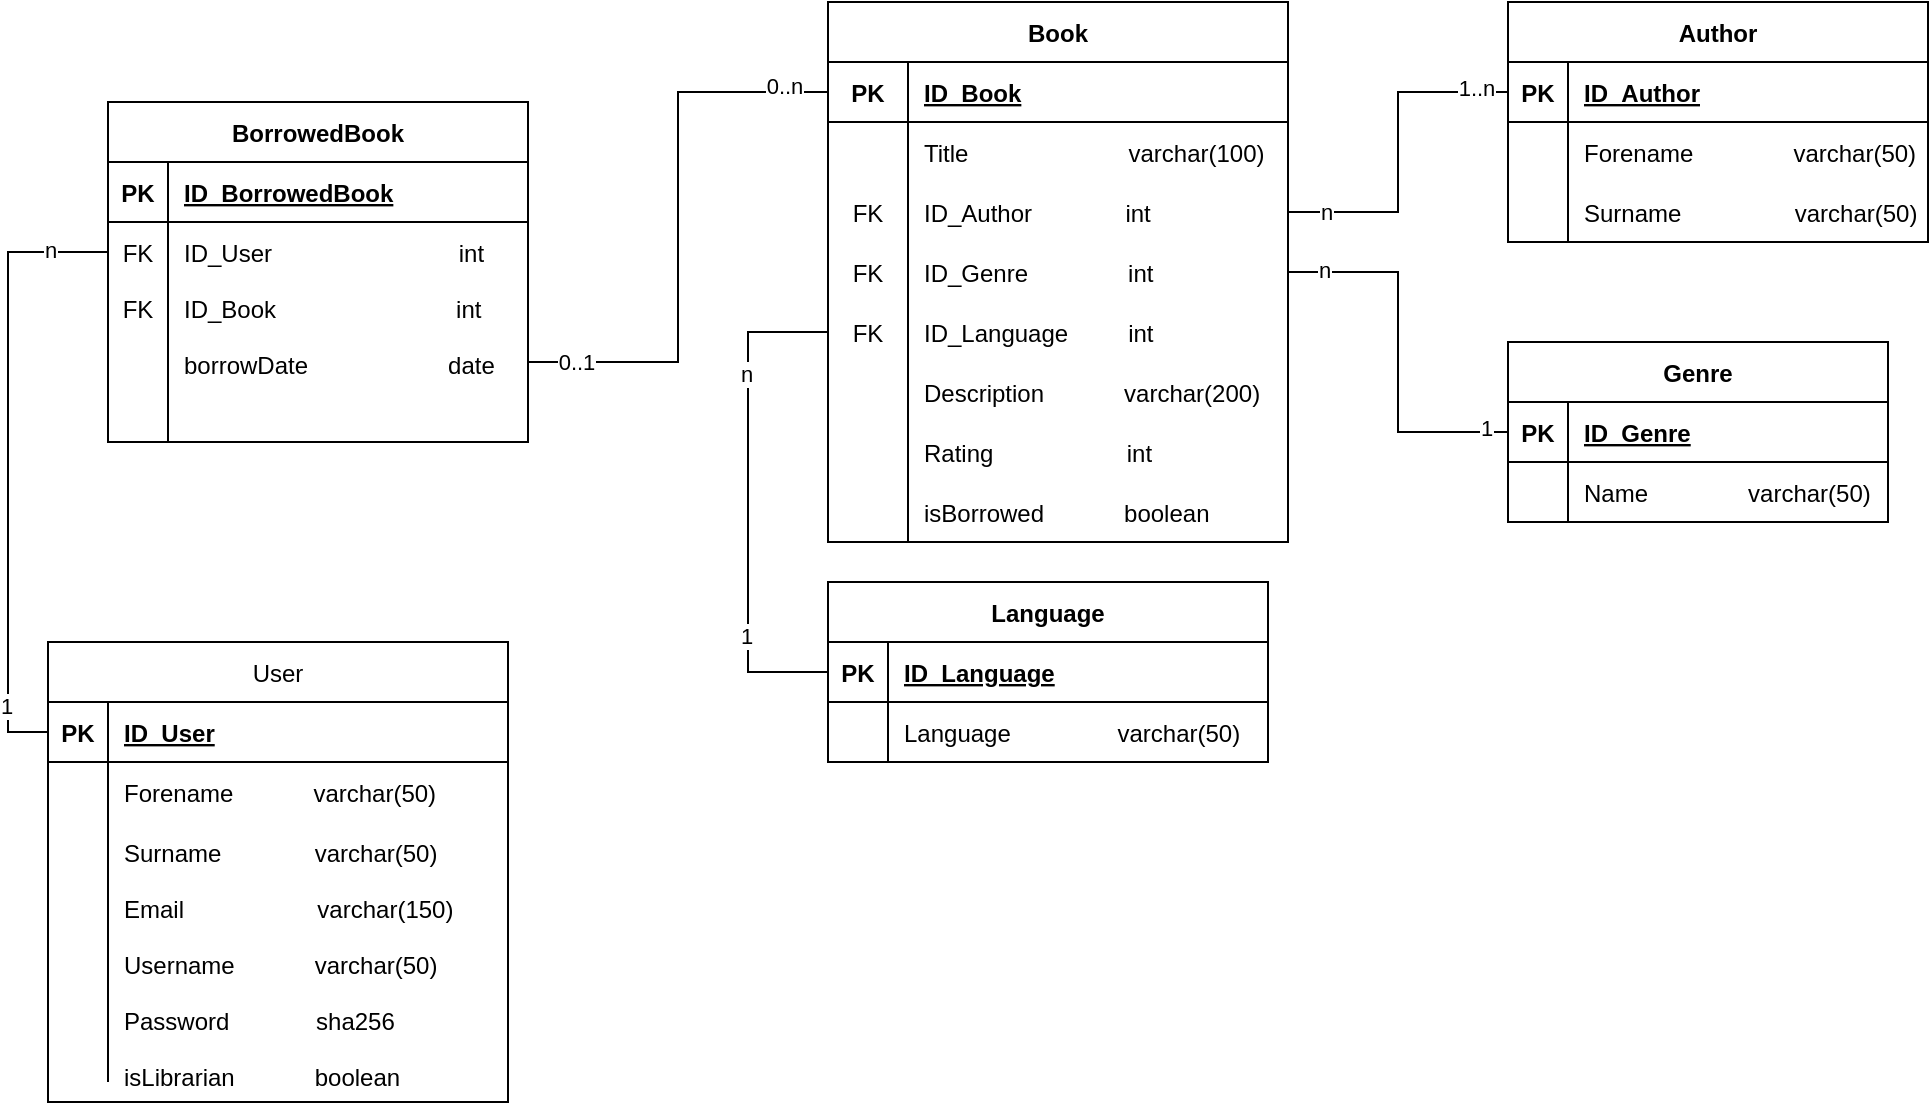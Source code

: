 <mxfile version="17.4.0" type="device"><diagram id="aUq95cXBP5anRJN-ZXQ5" name="Page-1"><mxGraphModel dx="1863" dy="531" grid="1" gridSize="10" guides="1" tooltips="1" connect="1" arrows="1" fold="1" page="1" pageScale="1" pageWidth="827" pageHeight="1169" math="0" shadow="0"><root><mxCell id="0"/><mxCell id="1" parent="0"/><mxCell id="h27CFeMLfHj1WjHiL2s0-11" value="Book" style="shape=table;startSize=30;container=1;collapsible=1;childLayout=tableLayout;fixedRows=1;rowLines=0;fontStyle=1;align=center;resizeLast=1;" parent="1" vertex="1"><mxGeometry x="260" y="150" width="230" height="270" as="geometry"/></mxCell><mxCell id="h27CFeMLfHj1WjHiL2s0-12" value="" style="shape=tableRow;horizontal=0;startSize=0;swimlaneHead=0;swimlaneBody=0;fillColor=none;collapsible=0;dropTarget=0;points=[[0,0.5],[1,0.5]];portConstraint=eastwest;top=0;left=0;right=0;bottom=1;" parent="h27CFeMLfHj1WjHiL2s0-11" vertex="1"><mxGeometry y="30" width="230" height="30" as="geometry"/></mxCell><mxCell id="h27CFeMLfHj1WjHiL2s0-13" value="PK" style="shape=partialRectangle;connectable=0;fillColor=none;top=0;left=0;bottom=0;right=0;fontStyle=1;overflow=hidden;" parent="h27CFeMLfHj1WjHiL2s0-12" vertex="1"><mxGeometry width="40" height="30" as="geometry"><mxRectangle width="40" height="30" as="alternateBounds"/></mxGeometry></mxCell><mxCell id="h27CFeMLfHj1WjHiL2s0-14" value="ID_Book" style="shape=partialRectangle;connectable=0;fillColor=none;top=0;left=0;bottom=0;right=0;align=left;spacingLeft=6;fontStyle=5;overflow=hidden;" parent="h27CFeMLfHj1WjHiL2s0-12" vertex="1"><mxGeometry x="40" width="190" height="30" as="geometry"><mxRectangle width="190" height="30" as="alternateBounds"/></mxGeometry></mxCell><mxCell id="h27CFeMLfHj1WjHiL2s0-15" value="" style="shape=tableRow;horizontal=0;startSize=0;swimlaneHead=0;swimlaneBody=0;fillColor=none;collapsible=0;dropTarget=0;points=[[0,0.5],[1,0.5]];portConstraint=eastwest;top=0;left=0;right=0;bottom=0;" parent="h27CFeMLfHj1WjHiL2s0-11" vertex="1"><mxGeometry y="60" width="230" height="30" as="geometry"/></mxCell><mxCell id="h27CFeMLfHj1WjHiL2s0-16" value="" style="shape=partialRectangle;connectable=0;fillColor=none;top=0;left=0;bottom=0;right=0;editable=1;overflow=hidden;" parent="h27CFeMLfHj1WjHiL2s0-15" vertex="1"><mxGeometry width="40" height="30" as="geometry"><mxRectangle width="40" height="30" as="alternateBounds"/></mxGeometry></mxCell><mxCell id="h27CFeMLfHj1WjHiL2s0-17" value="Title                        varchar(100)" style="shape=partialRectangle;connectable=0;fillColor=none;top=0;left=0;bottom=0;right=0;align=left;spacingLeft=6;overflow=hidden;" parent="h27CFeMLfHj1WjHiL2s0-15" vertex="1"><mxGeometry x="40" width="190" height="30" as="geometry"><mxRectangle width="190" height="30" as="alternateBounds"/></mxGeometry></mxCell><mxCell id="h27CFeMLfHj1WjHiL2s0-18" value="" style="shape=tableRow;horizontal=0;startSize=0;swimlaneHead=0;swimlaneBody=0;fillColor=none;collapsible=0;dropTarget=0;points=[[0,0.5],[1,0.5]];portConstraint=eastwest;top=0;left=0;right=0;bottom=0;" parent="h27CFeMLfHj1WjHiL2s0-11" vertex="1"><mxGeometry y="90" width="230" height="30" as="geometry"/></mxCell><mxCell id="h27CFeMLfHj1WjHiL2s0-19" value="FK" style="shape=partialRectangle;connectable=0;fillColor=none;top=0;left=0;bottom=0;right=0;editable=1;overflow=hidden;" parent="h27CFeMLfHj1WjHiL2s0-18" vertex="1"><mxGeometry width="40" height="30" as="geometry"><mxRectangle width="40" height="30" as="alternateBounds"/></mxGeometry></mxCell><mxCell id="h27CFeMLfHj1WjHiL2s0-20" value="ID_Author              int     " style="shape=partialRectangle;connectable=0;fillColor=none;top=0;left=0;bottom=0;right=0;align=left;spacingLeft=6;overflow=hidden;" parent="h27CFeMLfHj1WjHiL2s0-18" vertex="1"><mxGeometry x="40" width="190" height="30" as="geometry"><mxRectangle width="190" height="30" as="alternateBounds"/></mxGeometry></mxCell><mxCell id="h27CFeMLfHj1WjHiL2s0-21" value="" style="shape=tableRow;horizontal=0;startSize=0;swimlaneHead=0;swimlaneBody=0;fillColor=none;collapsible=0;dropTarget=0;points=[[0,0.5],[1,0.5]];portConstraint=eastwest;top=0;left=0;right=0;bottom=0;" parent="h27CFeMLfHj1WjHiL2s0-11" vertex="1"><mxGeometry y="120" width="230" height="30" as="geometry"/></mxCell><mxCell id="h27CFeMLfHj1WjHiL2s0-22" value="FK" style="shape=partialRectangle;connectable=0;fillColor=none;top=0;left=0;bottom=0;right=0;editable=1;overflow=hidden;" parent="h27CFeMLfHj1WjHiL2s0-21" vertex="1"><mxGeometry width="40" height="30" as="geometry"><mxRectangle width="40" height="30" as="alternateBounds"/></mxGeometry></mxCell><mxCell id="h27CFeMLfHj1WjHiL2s0-23" value="ID_Genre               int  " style="shape=partialRectangle;connectable=0;fillColor=none;top=0;left=0;bottom=0;right=0;align=left;spacingLeft=6;overflow=hidden;" parent="h27CFeMLfHj1WjHiL2s0-21" vertex="1"><mxGeometry x="40" width="190" height="30" as="geometry"><mxRectangle width="190" height="30" as="alternateBounds"/></mxGeometry></mxCell><mxCell id="h27CFeMLfHj1WjHiL2s0-24" value="Genre" style="shape=table;startSize=30;container=1;collapsible=1;childLayout=tableLayout;fixedRows=1;rowLines=0;fontStyle=1;align=center;resizeLast=1;" parent="1" vertex="1"><mxGeometry x="600" y="320" width="190" height="90" as="geometry"/></mxCell><mxCell id="h27CFeMLfHj1WjHiL2s0-25" value="" style="shape=tableRow;horizontal=0;startSize=0;swimlaneHead=0;swimlaneBody=0;fillColor=none;collapsible=0;dropTarget=0;points=[[0,0.5],[1,0.5]];portConstraint=eastwest;top=0;left=0;right=0;bottom=1;" parent="h27CFeMLfHj1WjHiL2s0-24" vertex="1"><mxGeometry y="30" width="190" height="30" as="geometry"/></mxCell><mxCell id="h27CFeMLfHj1WjHiL2s0-26" value="PK" style="shape=partialRectangle;connectable=0;fillColor=none;top=0;left=0;bottom=0;right=0;fontStyle=1;overflow=hidden;" parent="h27CFeMLfHj1WjHiL2s0-25" vertex="1"><mxGeometry width="30" height="30" as="geometry"><mxRectangle width="30" height="30" as="alternateBounds"/></mxGeometry></mxCell><mxCell id="h27CFeMLfHj1WjHiL2s0-27" value="ID_Genre" style="shape=partialRectangle;connectable=0;fillColor=none;top=0;left=0;bottom=0;right=0;align=left;spacingLeft=6;fontStyle=5;overflow=hidden;" parent="h27CFeMLfHj1WjHiL2s0-25" vertex="1"><mxGeometry x="30" width="160" height="30" as="geometry"><mxRectangle width="160" height="30" as="alternateBounds"/></mxGeometry></mxCell><mxCell id="h27CFeMLfHj1WjHiL2s0-28" value="" style="shape=tableRow;horizontal=0;startSize=0;swimlaneHead=0;swimlaneBody=0;fillColor=none;collapsible=0;dropTarget=0;points=[[0,0.5],[1,0.5]];portConstraint=eastwest;top=0;left=0;right=0;bottom=0;" parent="h27CFeMLfHj1WjHiL2s0-24" vertex="1"><mxGeometry y="60" width="190" height="30" as="geometry"/></mxCell><mxCell id="h27CFeMLfHj1WjHiL2s0-29" value="" style="shape=partialRectangle;connectable=0;fillColor=none;top=0;left=0;bottom=0;right=0;editable=1;overflow=hidden;" parent="h27CFeMLfHj1WjHiL2s0-28" vertex="1"><mxGeometry width="30" height="30" as="geometry"><mxRectangle width="30" height="30" as="alternateBounds"/></mxGeometry></mxCell><mxCell id="h27CFeMLfHj1WjHiL2s0-30" value="Name               varchar(50)" style="shape=partialRectangle;connectable=0;fillColor=none;top=0;left=0;bottom=0;right=0;align=left;spacingLeft=6;overflow=hidden;" parent="h27CFeMLfHj1WjHiL2s0-28" vertex="1"><mxGeometry x="30" width="160" height="30" as="geometry"><mxRectangle width="160" height="30" as="alternateBounds"/></mxGeometry></mxCell><mxCell id="h27CFeMLfHj1WjHiL2s0-37" value="Author" style="shape=table;startSize=30;container=1;collapsible=1;childLayout=tableLayout;fixedRows=1;rowLines=0;fontStyle=1;align=center;resizeLast=1;" parent="1" vertex="1"><mxGeometry x="600" y="150" width="210" height="120" as="geometry"/></mxCell><mxCell id="h27CFeMLfHj1WjHiL2s0-38" value="" style="shape=tableRow;horizontal=0;startSize=0;swimlaneHead=0;swimlaneBody=0;fillColor=none;collapsible=0;dropTarget=0;points=[[0,0.5],[1,0.5]];portConstraint=eastwest;top=0;left=0;right=0;bottom=1;" parent="h27CFeMLfHj1WjHiL2s0-37" vertex="1"><mxGeometry y="30" width="210" height="30" as="geometry"/></mxCell><mxCell id="h27CFeMLfHj1WjHiL2s0-39" value="PK" style="shape=partialRectangle;connectable=0;fillColor=none;top=0;left=0;bottom=0;right=0;fontStyle=1;overflow=hidden;" parent="h27CFeMLfHj1WjHiL2s0-38" vertex="1"><mxGeometry width="30" height="30" as="geometry"><mxRectangle width="30" height="30" as="alternateBounds"/></mxGeometry></mxCell><mxCell id="h27CFeMLfHj1WjHiL2s0-40" value="ID_Author" style="shape=partialRectangle;connectable=0;fillColor=none;top=0;left=0;bottom=0;right=0;align=left;spacingLeft=6;fontStyle=5;overflow=hidden;" parent="h27CFeMLfHj1WjHiL2s0-38" vertex="1"><mxGeometry x="30" width="180" height="30" as="geometry"><mxRectangle width="180" height="30" as="alternateBounds"/></mxGeometry></mxCell><mxCell id="h27CFeMLfHj1WjHiL2s0-41" value="" style="shape=tableRow;horizontal=0;startSize=0;swimlaneHead=0;swimlaneBody=0;fillColor=none;collapsible=0;dropTarget=0;points=[[0,0.5],[1,0.5]];portConstraint=eastwest;top=0;left=0;right=0;bottom=0;" parent="h27CFeMLfHj1WjHiL2s0-37" vertex="1"><mxGeometry y="60" width="210" height="30" as="geometry"/></mxCell><mxCell id="h27CFeMLfHj1WjHiL2s0-42" value="" style="shape=partialRectangle;connectable=0;fillColor=none;top=0;left=0;bottom=0;right=0;editable=1;overflow=hidden;" parent="h27CFeMLfHj1WjHiL2s0-41" vertex="1"><mxGeometry width="30" height="30" as="geometry"><mxRectangle width="30" height="30" as="alternateBounds"/></mxGeometry></mxCell><mxCell id="h27CFeMLfHj1WjHiL2s0-43" value="Forename               varchar(50)" style="shape=partialRectangle;connectable=0;fillColor=none;top=0;left=0;bottom=0;right=0;align=left;spacingLeft=6;overflow=hidden;" parent="h27CFeMLfHj1WjHiL2s0-41" vertex="1"><mxGeometry x="30" width="180" height="30" as="geometry"><mxRectangle width="180" height="30" as="alternateBounds"/></mxGeometry></mxCell><mxCell id="h27CFeMLfHj1WjHiL2s0-44" value="" style="shape=tableRow;horizontal=0;startSize=0;swimlaneHead=0;swimlaneBody=0;fillColor=none;collapsible=0;dropTarget=0;points=[[0,0.5],[1,0.5]];portConstraint=eastwest;top=0;left=0;right=0;bottom=0;" parent="h27CFeMLfHj1WjHiL2s0-37" vertex="1"><mxGeometry y="90" width="210" height="30" as="geometry"/></mxCell><mxCell id="h27CFeMLfHj1WjHiL2s0-45" value="" style="shape=partialRectangle;connectable=0;fillColor=none;top=0;left=0;bottom=0;right=0;editable=1;overflow=hidden;" parent="h27CFeMLfHj1WjHiL2s0-44" vertex="1"><mxGeometry width="30" height="30" as="geometry"><mxRectangle width="30" height="30" as="alternateBounds"/></mxGeometry></mxCell><mxCell id="h27CFeMLfHj1WjHiL2s0-46" value="Surname                 varchar(50)" style="shape=partialRectangle;connectable=0;fillColor=none;top=0;left=0;bottom=0;right=0;align=left;spacingLeft=6;overflow=hidden;" parent="h27CFeMLfHj1WjHiL2s0-44" vertex="1"><mxGeometry x="30" width="180" height="30" as="geometry"><mxRectangle width="180" height="30" as="alternateBounds"/></mxGeometry></mxCell><mxCell id="h27CFeMLfHj1WjHiL2s0-50" value="Language" style="shape=table;startSize=30;container=1;collapsible=1;childLayout=tableLayout;fixedRows=1;rowLines=0;fontStyle=1;align=center;resizeLast=1;" parent="1" vertex="1"><mxGeometry x="260" y="440" width="220" height="90" as="geometry"/></mxCell><mxCell id="h27CFeMLfHj1WjHiL2s0-51" value="" style="shape=tableRow;horizontal=0;startSize=0;swimlaneHead=0;swimlaneBody=0;fillColor=none;collapsible=0;dropTarget=0;points=[[0,0.5],[1,0.5]];portConstraint=eastwest;top=0;left=0;right=0;bottom=1;" parent="h27CFeMLfHj1WjHiL2s0-50" vertex="1"><mxGeometry y="30" width="220" height="30" as="geometry"/></mxCell><mxCell id="h27CFeMLfHj1WjHiL2s0-52" value="PK" style="shape=partialRectangle;connectable=0;fillColor=none;top=0;left=0;bottom=0;right=0;fontStyle=1;overflow=hidden;" parent="h27CFeMLfHj1WjHiL2s0-51" vertex="1"><mxGeometry width="30" height="30" as="geometry"><mxRectangle width="30" height="30" as="alternateBounds"/></mxGeometry></mxCell><mxCell id="h27CFeMLfHj1WjHiL2s0-53" value="ID_Language" style="shape=partialRectangle;connectable=0;fillColor=none;top=0;left=0;bottom=0;right=0;align=left;spacingLeft=6;fontStyle=5;overflow=hidden;" parent="h27CFeMLfHj1WjHiL2s0-51" vertex="1"><mxGeometry x="30" width="190" height="30" as="geometry"><mxRectangle width="190" height="30" as="alternateBounds"/></mxGeometry></mxCell><mxCell id="h27CFeMLfHj1WjHiL2s0-54" value="" style="shape=tableRow;horizontal=0;startSize=0;swimlaneHead=0;swimlaneBody=0;fillColor=none;collapsible=0;dropTarget=0;points=[[0,0.5],[1,0.5]];portConstraint=eastwest;top=0;left=0;right=0;bottom=0;" parent="h27CFeMLfHj1WjHiL2s0-50" vertex="1"><mxGeometry y="60" width="220" height="30" as="geometry"/></mxCell><mxCell id="h27CFeMLfHj1WjHiL2s0-55" value="" style="shape=partialRectangle;connectable=0;fillColor=none;top=0;left=0;bottom=0;right=0;editable=1;overflow=hidden;" parent="h27CFeMLfHj1WjHiL2s0-54" vertex="1"><mxGeometry width="30" height="30" as="geometry"><mxRectangle width="30" height="30" as="alternateBounds"/></mxGeometry></mxCell><mxCell id="h27CFeMLfHj1WjHiL2s0-56" value="Language                varchar(50)" style="shape=partialRectangle;connectable=0;fillColor=none;top=0;left=0;bottom=0;right=0;align=left;spacingLeft=6;overflow=hidden;" parent="h27CFeMLfHj1WjHiL2s0-54" vertex="1"><mxGeometry x="30" width="190" height="30" as="geometry"><mxRectangle width="190" height="30" as="alternateBounds"/></mxGeometry></mxCell><mxCell id="h27CFeMLfHj1WjHiL2s0-63" value="" style="shape=tableRow;horizontal=0;startSize=0;swimlaneHead=0;swimlaneBody=0;fillColor=none;collapsible=0;dropTarget=0;points=[[0,0.5],[1,0.5]];portConstraint=eastwest;top=0;left=0;right=0;bottom=0;" parent="1" vertex="1"><mxGeometry x="270" y="300" width="180" height="30" as="geometry"/></mxCell><mxCell id="h27CFeMLfHj1WjHiL2s0-64" value="FK" style="shape=partialRectangle;connectable=0;fillColor=none;top=0;left=0;bottom=0;right=0;editable=1;overflow=hidden;" parent="h27CFeMLfHj1WjHiL2s0-63" vertex="1"><mxGeometry x="-10" width="40" height="30" as="geometry"><mxRectangle width="30" height="30" as="alternateBounds"/></mxGeometry></mxCell><mxCell id="h27CFeMLfHj1WjHiL2s0-65" value="ID_Language         int" style="shape=partialRectangle;connectable=0;fillColor=none;top=0;left=0;bottom=0;right=0;align=left;spacingLeft=6;overflow=hidden;strokeWidth=2;strokeColor=#000000;" parent="h27CFeMLfHj1WjHiL2s0-63" vertex="1"><mxGeometry x="30" width="150" height="30" as="geometry"><mxRectangle width="150" height="30" as="alternateBounds"/></mxGeometry></mxCell><mxCell id="h27CFeMLfHj1WjHiL2s0-66" value="" style="shape=partialRectangle;fillColor=none;align=left;verticalAlign=middle;strokeColor=none;spacingLeft=34;rotatable=0;points=[[0,0.5],[1,0.5]];portConstraint=eastwest;dropTarget=0;" parent="1" vertex="1"><mxGeometry x="280" y="300" width="60" height="120" as="geometry"/></mxCell><mxCell id="h27CFeMLfHj1WjHiL2s0-67" value="" style="shape=partialRectangle;top=0;left=0;bottom=0;fillColor=none;stokeWidth=1;align=left;verticalAlign=middle;spacingLeft=4;spacingRight=4;overflow=hidden;rotatable=0;points=[];portConstraint=eastwest;part=1;strokeColor=#000000;strokeWidth=1;" parent="h27CFeMLfHj1WjHiL2s0-66" vertex="1" connectable="0"><mxGeometry width="20" height="120" as="geometry"/></mxCell><mxCell id="h27CFeMLfHj1WjHiL2s0-68" value="Description            varchar(200)" style="shape=partialRectangle;connectable=0;fillColor=none;top=0;left=0;bottom=0;right=0;align=left;spacingLeft=6;overflow=hidden;strokeWidth=2;strokeColor=#000000;" parent="1" vertex="1"><mxGeometry x="300" y="330" width="180" height="30" as="geometry"><mxRectangle width="150" height="30" as="alternateBounds"/></mxGeometry></mxCell><mxCell id="h27CFeMLfHj1WjHiL2s0-69" value="Rating                    int" style="shape=partialRectangle;connectable=0;fillColor=none;top=0;left=0;bottom=0;right=0;align=left;spacingLeft=6;overflow=hidden;strokeWidth=2;strokeColor=#000000;" parent="1" vertex="1"><mxGeometry x="300" y="360" width="150" height="30" as="geometry"><mxRectangle width="150" height="30" as="alternateBounds"/></mxGeometry></mxCell><mxCell id="h27CFeMLfHj1WjHiL2s0-70" value="" style="shape=tableRow;horizontal=0;startSize=0;swimlaneHead=0;swimlaneBody=0;fillColor=none;collapsible=0;dropTarget=0;points=[[0,0.5],[1,0.5]];portConstraint=eastwest;top=0;left=0;right=0;bottom=0;" parent="1" vertex="1"><mxGeometry x="80" y="300" width="180" height="30" as="geometry"/></mxCell><mxCell id="h27CFeMLfHj1WjHiL2s0-71" value="" style="shape=partialRectangle;connectable=0;fillColor=none;top=0;left=0;bottom=0;right=0;editable=1;overflow=hidden;" parent="h27CFeMLfHj1WjHiL2s0-70" vertex="1"><mxGeometry width="40" height="30" as="geometry"><mxRectangle width="40" height="30" as="alternateBounds"/></mxGeometry></mxCell><mxCell id="h27CFeMLfHj1WjHiL2s0-78" style="edgeStyle=orthogonalEdgeStyle;rounded=0;orthogonalLoop=1;jettySize=auto;html=1;exitX=0;exitY=0.5;exitDx=0;exitDy=0;endArrow=none;endFill=0;" parent="1" source="h27CFeMLfHj1WjHiL2s0-51" edge="1"><mxGeometry relative="1" as="geometry"><mxPoint x="260" y="315" as="targetPoint"/><Array as="points"><mxPoint x="220" y="485"/><mxPoint x="220" y="315"/></Array></mxGeometry></mxCell><mxCell id="h27CFeMLfHj1WjHiL2s0-107" value="1" style="edgeLabel;html=1;align=center;verticalAlign=middle;resizable=0;points=[];" parent="h27CFeMLfHj1WjHiL2s0-78" vertex="1" connectable="0"><mxGeometry x="-0.532" y="1" relative="1" as="geometry"><mxPoint as="offset"/></mxGeometry></mxCell><mxCell id="h27CFeMLfHj1WjHiL2s0-108" value="n" style="edgeLabel;html=1;align=center;verticalAlign=middle;resizable=0;points=[];" parent="h27CFeMLfHj1WjHiL2s0-78" vertex="1" connectable="0"><mxGeometry x="0.515" y="1" relative="1" as="geometry"><mxPoint as="offset"/></mxGeometry></mxCell><mxCell id="h27CFeMLfHj1WjHiL2s0-79" style="edgeStyle=orthogonalEdgeStyle;rounded=0;orthogonalLoop=1;jettySize=auto;html=1;exitX=0;exitY=0.5;exitDx=0;exitDy=0;entryX=1;entryY=0.5;entryDx=0;entryDy=0;endArrow=none;endFill=0;" parent="1" source="h27CFeMLfHj1WjHiL2s0-38" target="h27CFeMLfHj1WjHiL2s0-18" edge="1"><mxGeometry relative="1" as="geometry"/></mxCell><mxCell id="h27CFeMLfHj1WjHiL2s0-109" value="n" style="edgeLabel;html=1;align=center;verticalAlign=middle;resizable=0;points=[];" parent="h27CFeMLfHj1WjHiL2s0-79" vertex="1" connectable="0"><mxGeometry x="0.784" relative="1" as="geometry"><mxPoint as="offset"/></mxGeometry></mxCell><mxCell id="h27CFeMLfHj1WjHiL2s0-110" value="1..n" style="edgeLabel;html=1;align=center;verticalAlign=middle;resizable=0;points=[];" parent="h27CFeMLfHj1WjHiL2s0-79" vertex="1" connectable="0"><mxGeometry x="-0.804" y="-2" relative="1" as="geometry"><mxPoint as="offset"/></mxGeometry></mxCell><mxCell id="h27CFeMLfHj1WjHiL2s0-80" style="edgeStyle=orthogonalEdgeStyle;rounded=0;orthogonalLoop=1;jettySize=auto;html=1;exitX=0;exitY=0.5;exitDx=0;exitDy=0;entryX=1;entryY=0.5;entryDx=0;entryDy=0;endArrow=none;endFill=0;" parent="1" source="h27CFeMLfHj1WjHiL2s0-25" target="h27CFeMLfHj1WjHiL2s0-21" edge="1"><mxGeometry relative="1" as="geometry"/></mxCell><mxCell id="h27CFeMLfHj1WjHiL2s0-111" value="1" style="edgeLabel;html=1;align=center;verticalAlign=middle;resizable=0;points=[];" parent="h27CFeMLfHj1WjHiL2s0-80" vertex="1" connectable="0"><mxGeometry x="-0.877" y="-2" relative="1" as="geometry"><mxPoint as="offset"/></mxGeometry></mxCell><mxCell id="h27CFeMLfHj1WjHiL2s0-112" value="n" style="edgeLabel;html=1;align=center;verticalAlign=middle;resizable=0;points=[];" parent="h27CFeMLfHj1WjHiL2s0-80" vertex="1" connectable="0"><mxGeometry x="0.816" y="-1" relative="1" as="geometry"><mxPoint as="offset"/></mxGeometry></mxCell><mxCell id="h27CFeMLfHj1WjHiL2s0-81" value="User" style="shape=table;startSize=30;container=1;collapsible=1;childLayout=tableLayout;fixedRows=1;rowLines=0;fontStyle=0;align=center;resizeLast=1;strokeColor=#000000;strokeWidth=1;fillColor=none;" parent="1" vertex="1"><mxGeometry x="-130" y="470" width="230" height="230" as="geometry"/></mxCell><mxCell id="h27CFeMLfHj1WjHiL2s0-82" value="" style="shape=tableRow;horizontal=0;startSize=0;swimlaneHead=0;swimlaneBody=0;fillColor=none;collapsible=0;dropTarget=0;points=[[0,0.5],[1,0.5]];portConstraint=eastwest;top=0;left=0;right=0;bottom=1;strokeColor=#000000;strokeWidth=1;" parent="h27CFeMLfHj1WjHiL2s0-81" vertex="1"><mxGeometry y="30" width="230" height="30" as="geometry"/></mxCell><mxCell id="h27CFeMLfHj1WjHiL2s0-83" value="PK" style="shape=partialRectangle;connectable=0;fillColor=none;top=0;left=0;bottom=0;right=0;fontStyle=1;overflow=hidden;strokeColor=#000000;strokeWidth=1;" parent="h27CFeMLfHj1WjHiL2s0-82" vertex="1"><mxGeometry width="30" height="30" as="geometry"><mxRectangle width="30" height="30" as="alternateBounds"/></mxGeometry></mxCell><mxCell id="h27CFeMLfHj1WjHiL2s0-84" value="ID_User" style="shape=partialRectangle;connectable=0;fillColor=none;top=0;left=0;bottom=0;right=0;align=left;spacingLeft=6;fontStyle=5;overflow=hidden;strokeColor=#000000;strokeWidth=1;" parent="h27CFeMLfHj1WjHiL2s0-82" vertex="1"><mxGeometry x="30" width="200" height="30" as="geometry"><mxRectangle width="200" height="30" as="alternateBounds"/></mxGeometry></mxCell><mxCell id="h27CFeMLfHj1WjHiL2s0-85" value="" style="shape=tableRow;horizontal=0;startSize=0;swimlaneHead=0;swimlaneBody=0;fillColor=none;collapsible=0;dropTarget=0;points=[[0,0.5],[1,0.5]];portConstraint=eastwest;top=0;left=0;right=0;bottom=0;strokeColor=#000000;strokeWidth=1;" parent="h27CFeMLfHj1WjHiL2s0-81" vertex="1"><mxGeometry y="60" width="230" height="30" as="geometry"/></mxCell><mxCell id="h27CFeMLfHj1WjHiL2s0-86" value="" style="shape=partialRectangle;connectable=0;fillColor=none;top=0;left=0;bottom=0;right=0;editable=1;overflow=hidden;strokeColor=#000000;strokeWidth=1;" parent="h27CFeMLfHj1WjHiL2s0-85" vertex="1"><mxGeometry width="30" height="30" as="geometry"><mxRectangle width="30" height="30" as="alternateBounds"/></mxGeometry></mxCell><mxCell id="h27CFeMLfHj1WjHiL2s0-87" value="Forename            varchar(50)" style="shape=partialRectangle;connectable=0;fillColor=none;top=0;left=0;bottom=0;right=0;align=left;spacingLeft=6;overflow=hidden;strokeColor=#000000;strokeWidth=1;" parent="h27CFeMLfHj1WjHiL2s0-85" vertex="1"><mxGeometry x="30" width="200" height="30" as="geometry"><mxRectangle width="200" height="30" as="alternateBounds"/></mxGeometry></mxCell><mxCell id="h27CFeMLfHj1WjHiL2s0-88" value="" style="shape=tableRow;horizontal=0;startSize=0;swimlaneHead=0;swimlaneBody=0;fillColor=none;collapsible=0;dropTarget=0;points=[[0,0.5],[1,0.5]];portConstraint=eastwest;top=0;left=0;right=0;bottom=0;strokeColor=#000000;strokeWidth=1;" parent="h27CFeMLfHj1WjHiL2s0-81" vertex="1"><mxGeometry y="90" width="230" height="30" as="geometry"/></mxCell><mxCell id="h27CFeMLfHj1WjHiL2s0-89" value="" style="shape=partialRectangle;connectable=0;fillColor=none;top=0;left=0;bottom=0;right=0;editable=1;overflow=hidden;strokeColor=#000000;strokeWidth=1;" parent="h27CFeMLfHj1WjHiL2s0-88" vertex="1"><mxGeometry width="30" height="30" as="geometry"><mxRectangle width="30" height="30" as="alternateBounds"/></mxGeometry></mxCell><mxCell id="h27CFeMLfHj1WjHiL2s0-90" value="Surname              varchar(50)" style="shape=partialRectangle;connectable=0;fillColor=none;top=0;left=0;bottom=0;right=0;align=left;spacingLeft=6;overflow=hidden;strokeColor=#000000;strokeWidth=1;" parent="h27CFeMLfHj1WjHiL2s0-88" vertex="1"><mxGeometry x="30" width="200" height="30" as="geometry"><mxRectangle width="200" height="30" as="alternateBounds"/></mxGeometry></mxCell><mxCell id="h27CFeMLfHj1WjHiL2s0-91" value="" style="shape=tableRow;horizontal=0;startSize=0;swimlaneHead=0;swimlaneBody=0;fillColor=none;collapsible=0;dropTarget=0;points=[[0,0.5],[1,0.5]];portConstraint=eastwest;top=0;left=0;right=0;bottom=0;strokeColor=#000000;strokeWidth=1;" parent="h27CFeMLfHj1WjHiL2s0-81" vertex="1"><mxGeometry y="120" width="230" height="100" as="geometry"/></mxCell><mxCell id="h27CFeMLfHj1WjHiL2s0-92" value="" style="shape=partialRectangle;connectable=0;fillColor=none;top=0;left=0;bottom=0;right=0;editable=1;overflow=hidden;strokeColor=#000000;strokeWidth=1;verticalAlign=top;" parent="h27CFeMLfHj1WjHiL2s0-91" vertex="1"><mxGeometry width="30" height="100" as="geometry"><mxRectangle width="30" height="100" as="alternateBounds"/></mxGeometry></mxCell><mxCell id="h27CFeMLfHj1WjHiL2s0-93" value="Email                    varchar(150)&#10;&#10;Username            varchar(50)&#10;&#10;Password             sha256&#10;&#10;isLibrarian            boolean    " style="shape=partialRectangle;connectable=0;fillColor=none;top=0;left=0;bottom=0;right=0;align=left;spacingLeft=6;overflow=hidden;strokeColor=#000000;strokeWidth=1;verticalAlign=top;" parent="h27CFeMLfHj1WjHiL2s0-91" vertex="1"><mxGeometry x="30" width="200" height="100" as="geometry"><mxRectangle width="200" height="100" as="alternateBounds"/></mxGeometry></mxCell><mxCell id="9cVtamcQ4fDDumVoTuR2-1" value="BorrowedBook" style="shape=table;startSize=30;container=1;collapsible=1;childLayout=tableLayout;fixedRows=1;rowLines=0;fontStyle=1;align=center;resizeLast=1;" parent="1" vertex="1"><mxGeometry x="-100" y="200" width="210" height="170" as="geometry"/></mxCell><mxCell id="9cVtamcQ4fDDumVoTuR2-2" value="" style="shape=tableRow;horizontal=0;startSize=0;swimlaneHead=0;swimlaneBody=0;fillColor=none;collapsible=0;dropTarget=0;points=[[0,0.5],[1,0.5]];portConstraint=eastwest;top=0;left=0;right=0;bottom=1;" parent="9cVtamcQ4fDDumVoTuR2-1" vertex="1"><mxGeometry y="30" width="210" height="30" as="geometry"/></mxCell><mxCell id="9cVtamcQ4fDDumVoTuR2-3" value="PK" style="shape=partialRectangle;connectable=0;fillColor=none;top=0;left=0;bottom=0;right=0;fontStyle=1;overflow=hidden;" parent="9cVtamcQ4fDDumVoTuR2-2" vertex="1"><mxGeometry width="30" height="30" as="geometry"><mxRectangle width="30" height="30" as="alternateBounds"/></mxGeometry></mxCell><mxCell id="9cVtamcQ4fDDumVoTuR2-4" value="ID_BorrowedBook" style="shape=partialRectangle;connectable=0;fillColor=none;top=0;left=0;bottom=0;right=0;align=left;spacingLeft=6;fontStyle=5;overflow=hidden;" parent="9cVtamcQ4fDDumVoTuR2-2" vertex="1"><mxGeometry x="30" width="180" height="30" as="geometry"><mxRectangle width="180" height="30" as="alternateBounds"/></mxGeometry></mxCell><mxCell id="9cVtamcQ4fDDumVoTuR2-5" value="" style="shape=tableRow;horizontal=0;startSize=0;swimlaneHead=0;swimlaneBody=0;fillColor=none;collapsible=0;dropTarget=0;points=[[0,0.5],[1,0.5]];portConstraint=eastwest;top=0;left=0;right=0;bottom=0;" parent="9cVtamcQ4fDDumVoTuR2-1" vertex="1"><mxGeometry y="60" width="210" height="30" as="geometry"/></mxCell><mxCell id="9cVtamcQ4fDDumVoTuR2-6" value="FK" style="shape=partialRectangle;connectable=0;fillColor=none;top=0;left=0;bottom=0;right=0;editable=1;overflow=hidden;" parent="9cVtamcQ4fDDumVoTuR2-5" vertex="1"><mxGeometry width="30" height="30" as="geometry"><mxRectangle width="30" height="30" as="alternateBounds"/></mxGeometry></mxCell><mxCell id="9cVtamcQ4fDDumVoTuR2-7" value="ID_User                            int" style="shape=partialRectangle;connectable=0;fillColor=none;top=0;left=0;bottom=0;right=0;align=left;spacingLeft=6;overflow=hidden;" parent="9cVtamcQ4fDDumVoTuR2-5" vertex="1"><mxGeometry x="30" width="180" height="30" as="geometry"><mxRectangle width="180" height="30" as="alternateBounds"/></mxGeometry></mxCell><mxCell id="9cVtamcQ4fDDumVoTuR2-8" value="" style="shape=tableRow;horizontal=0;startSize=0;swimlaneHead=0;swimlaneBody=0;fillColor=none;collapsible=0;dropTarget=0;points=[[0,0.5],[1,0.5]];portConstraint=eastwest;top=0;left=0;right=0;bottom=0;verticalAlign=top;" parent="9cVtamcQ4fDDumVoTuR2-1" vertex="1"><mxGeometry y="90" width="210" height="80" as="geometry"/></mxCell><mxCell id="9cVtamcQ4fDDumVoTuR2-9" value="FK" style="shape=partialRectangle;connectable=0;fillColor=none;top=0;left=0;bottom=0;right=0;editable=1;overflow=hidden;verticalAlign=top;" parent="9cVtamcQ4fDDumVoTuR2-8" vertex="1"><mxGeometry width="30" height="80" as="geometry"><mxRectangle width="30" height="80" as="alternateBounds"/></mxGeometry></mxCell><mxCell id="9cVtamcQ4fDDumVoTuR2-10" value="ID_Book                           int&#10;&#10;borrowDate                     date" style="shape=partialRectangle;connectable=0;fillColor=none;top=0;left=0;bottom=0;right=0;align=left;spacingLeft=6;overflow=hidden;verticalAlign=top;" parent="9cVtamcQ4fDDumVoTuR2-8" vertex="1"><mxGeometry x="30" width="180" height="80" as="geometry"><mxRectangle width="180" height="80" as="alternateBounds"/></mxGeometry></mxCell><mxCell id="9cVtamcQ4fDDumVoTuR2-11" value="isBorrowed            boolean" style="shape=partialRectangle;connectable=0;fillColor=none;top=0;left=0;bottom=0;right=0;align=left;spacingLeft=6;overflow=hidden;strokeWidth=2;strokeColor=#000000;" parent="1" vertex="1"><mxGeometry x="300" y="390" width="170" height="30" as="geometry"><mxRectangle width="150" height="30" as="alternateBounds"/></mxGeometry></mxCell><mxCell id="9cVtamcQ4fDDumVoTuR2-12" style="edgeStyle=orthogonalEdgeStyle;rounded=0;orthogonalLoop=1;jettySize=auto;html=1;exitX=1;exitY=0.5;exitDx=0;exitDy=0;entryX=0;entryY=0.5;entryDx=0;entryDy=0;endArrow=none;endFill=0;" parent="1" source="9cVtamcQ4fDDumVoTuR2-8" target="h27CFeMLfHj1WjHiL2s0-12" edge="1"><mxGeometry relative="1" as="geometry"/></mxCell><mxCell id="9cVtamcQ4fDDumVoTuR2-16" value="0..n" style="edgeLabel;html=1;align=center;verticalAlign=middle;resizable=0;points=[];" parent="9cVtamcQ4fDDumVoTuR2-12" vertex="1" connectable="0"><mxGeometry x="0.847" y="3" relative="1" as="geometry"><mxPoint as="offset"/></mxGeometry></mxCell><mxCell id="9cVtamcQ4fDDumVoTuR2-17" value="0..1" style="edgeLabel;html=1;align=center;verticalAlign=middle;resizable=0;points=[];" parent="9cVtamcQ4fDDumVoTuR2-12" vertex="1" connectable="0"><mxGeometry x="-0.832" relative="1" as="geometry"><mxPoint as="offset"/></mxGeometry></mxCell><mxCell id="9cVtamcQ4fDDumVoTuR2-13" style="edgeStyle=orthogonalEdgeStyle;rounded=0;orthogonalLoop=1;jettySize=auto;html=1;exitX=0;exitY=0.5;exitDx=0;exitDy=0;endArrow=none;endFill=0;" parent="1" source="h27CFeMLfHj1WjHiL2s0-82" target="9cVtamcQ4fDDumVoTuR2-5" edge="1"><mxGeometry relative="1" as="geometry"/></mxCell><mxCell id="9cVtamcQ4fDDumVoTuR2-14" value="n" style="edgeLabel;html=1;align=center;verticalAlign=middle;resizable=0;points=[];" parent="9cVtamcQ4fDDumVoTuR2-13" vertex="1" connectable="0"><mxGeometry x="0.81" y="1" relative="1" as="geometry"><mxPoint as="offset"/></mxGeometry></mxCell><mxCell id="9cVtamcQ4fDDumVoTuR2-15" value="1" style="edgeLabel;html=1;align=center;verticalAlign=middle;resizable=0;points=[];" parent="9cVtamcQ4fDDumVoTuR2-13" vertex="1" connectable="0"><mxGeometry x="-0.785" y="1" relative="1" as="geometry"><mxPoint as="offset"/></mxGeometry></mxCell></root></mxGraphModel></diagram></mxfile>